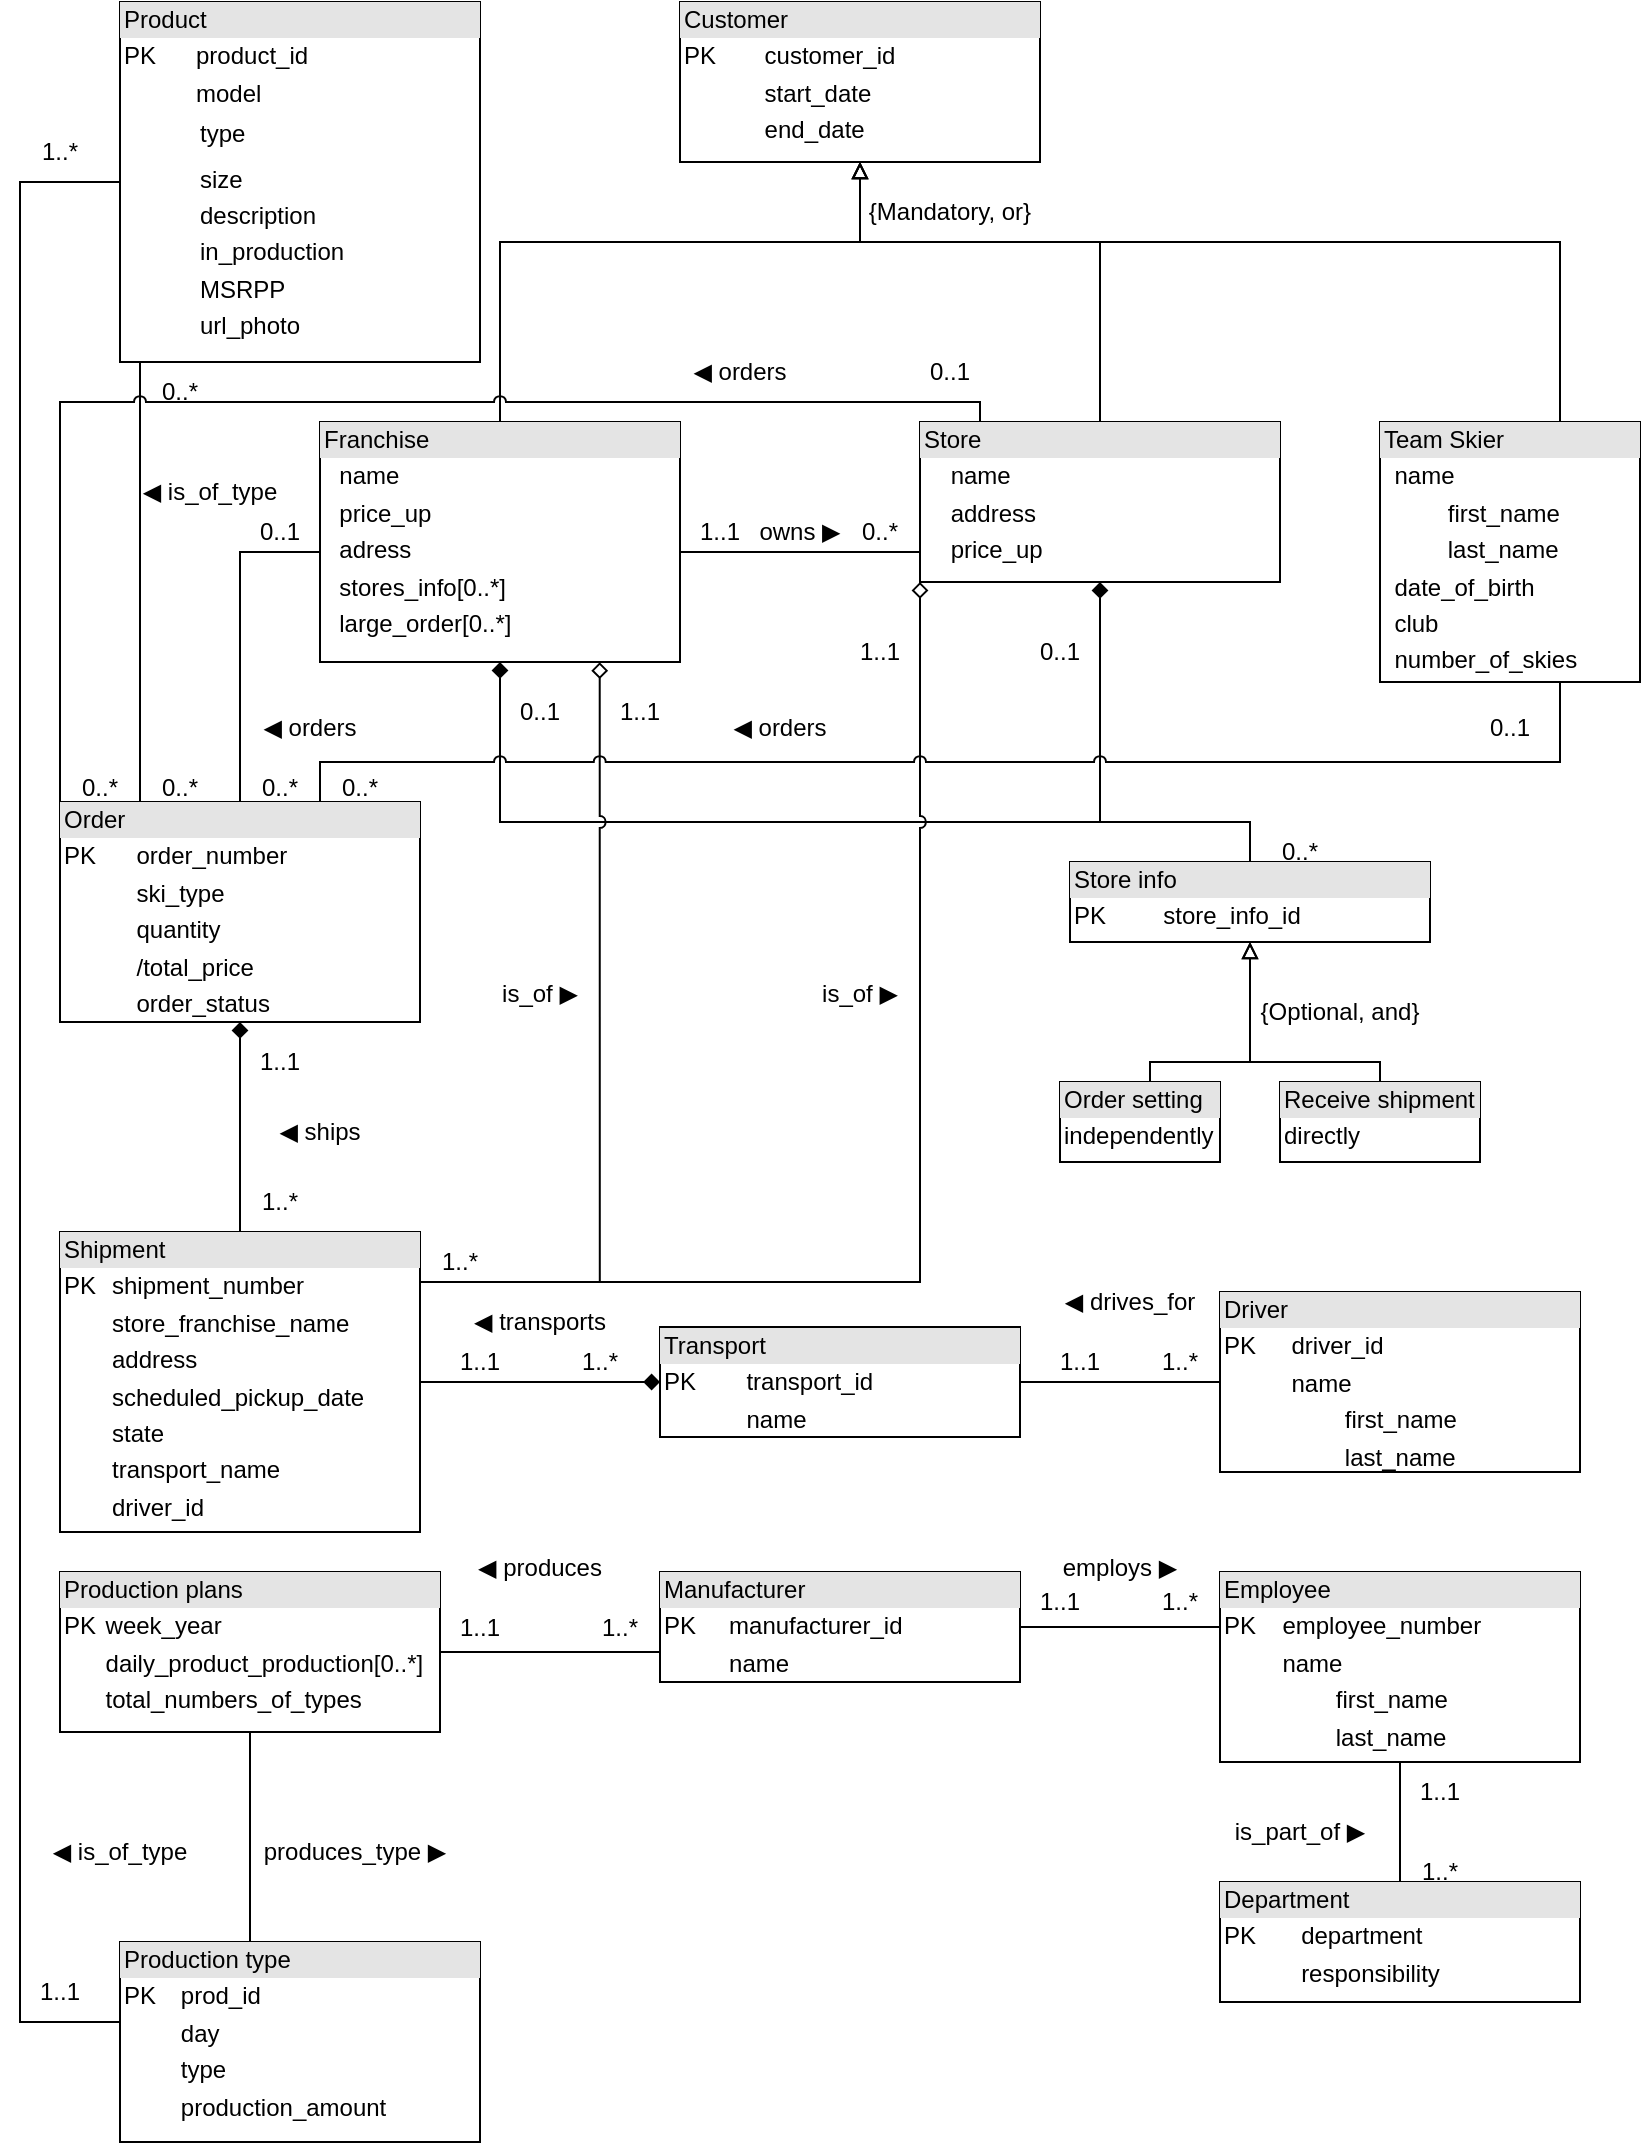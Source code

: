 <mxfile version="17.1.2" type="device"><diagram id="XuJPVXPvNYLSCgahaX6h" name="Page-1"><mxGraphModel dx="1438" dy="1228" grid="1" gridSize="10" guides="1" tooltips="1" connect="1" arrows="1" fold="1" page="1" pageScale="1" pageWidth="850" pageHeight="1100" math="0" shadow="0"><root><mxCell id="0"/><mxCell id="1" parent="0"/><mxCell id="tzd-MACWo4MJ54zIvrPi-25" style="edgeStyle=orthogonalEdgeStyle;rounded=0;orthogonalLoop=1;jettySize=auto;html=1;startArrow=none;startFill=0;endArrow=none;endFill=0;" edge="1" parent="1" source="tzd-MACWo4MJ54zIvrPi-1" target="tzd-MACWo4MJ54zIvrPi-6"><mxGeometry relative="1" as="geometry"><Array as="points"><mxPoint x="70" y="340"/><mxPoint x="70" y="340"/></Array></mxGeometry></mxCell><mxCell id="tzd-MACWo4MJ54zIvrPi-1" value="&lt;div style=&quot;box-sizing: border-box ; width: 100% ; background: #e4e4e4 ; padding: 2px&quot;&gt;Product&lt;/div&gt;&lt;table style=&quot;width: 100% ; font-size: 1em&quot; cellspacing=&quot;0&quot; cellpadding=&quot;2&quot;&gt;&lt;tbody&gt;&lt;tr&gt;&lt;td&gt;PK&lt;/td&gt;&lt;td&gt;product_id&lt;/td&gt;&lt;/tr&gt;&lt;tr&gt;&lt;td&gt;&lt;br&gt;&lt;/td&gt;&lt;td&gt;model&lt;br&gt;&lt;/td&gt;&lt;/tr&gt;&lt;tr&gt;&lt;td&gt;&lt;br&gt;&lt;/td&gt;&lt;td&gt;&lt;table cellspacing=&quot;0&quot; cellpadding=&quot;2&quot;&gt;&lt;tbody&gt;&lt;tr&gt;&lt;td&gt;type&lt;br&gt;&lt;/td&gt;&lt;/tr&gt;&lt;/tbody&gt;&lt;/table&gt;&lt;/td&gt;&lt;/tr&gt;&lt;tr&gt;&lt;td&gt;&lt;br&gt;&lt;/td&gt;&lt;td&gt;&lt;table cellspacing=&quot;0&quot; cellpadding=&quot;2&quot;&gt;&lt;tbody&gt;&lt;tr&gt;&lt;td&gt;size&lt;br&gt;&lt;/td&gt;&lt;/tr&gt;&lt;tr&gt;&lt;td&gt;description&lt;br&gt;&lt;/td&gt;&lt;/tr&gt;&lt;tr&gt;&lt;td&gt;in_production&lt;br&gt;&lt;/td&gt;&lt;/tr&gt;&lt;tr&gt;&lt;td&gt;MSRPP&lt;br&gt;&lt;/td&gt;&lt;/tr&gt;&lt;tr&gt;&lt;td&gt;url_photo&lt;br&gt;&lt;/td&gt;&lt;/tr&gt;&lt;tr&gt;&lt;td&gt;&lt;br&gt;&lt;/td&gt;&lt;/tr&gt;&lt;tr&gt;&lt;td&gt;&lt;br&gt;&lt;/td&gt;&lt;/tr&gt;&lt;tr&gt;&lt;td&gt;&lt;br&gt;&lt;/td&gt;&lt;/tr&gt;&lt;/tbody&gt;&lt;/table&gt;&lt;/td&gt;&lt;/tr&gt;&lt;/tbody&gt;&lt;/table&gt;" style="verticalAlign=top;align=left;overflow=fill;html=1;" vertex="1" parent="1"><mxGeometry x="60" width="180" height="180" as="geometry"/></mxCell><mxCell id="tzd-MACWo4MJ54zIvrPi-7" style="edgeStyle=orthogonalEdgeStyle;rounded=0;orthogonalLoop=1;jettySize=auto;html=1;endArrow=none;endFill=0;startArrow=block;startFill=0;exitX=0.5;exitY=1;exitDx=0;exitDy=0;" edge="1" parent="1" source="tzd-MACWo4MJ54zIvrPi-2" target="tzd-MACWo4MJ54zIvrPi-3"><mxGeometry relative="1" as="geometry"><Array as="points"><mxPoint x="430" y="120"/><mxPoint x="250" y="120"/></Array></mxGeometry></mxCell><mxCell id="tzd-MACWo4MJ54zIvrPi-10" style="edgeStyle=orthogonalEdgeStyle;rounded=0;orthogonalLoop=1;jettySize=auto;html=1;entryX=0.5;entryY=0;entryDx=0;entryDy=0;startArrow=block;startFill=0;endArrow=none;endFill=0;" edge="1" parent="1" source="tzd-MACWo4MJ54zIvrPi-2" target="tzd-MACWo4MJ54zIvrPi-4"><mxGeometry relative="1" as="geometry"><Array as="points"><mxPoint x="430" y="120"/><mxPoint x="550" y="120"/></Array></mxGeometry></mxCell><mxCell id="tzd-MACWo4MJ54zIvrPi-11" style="edgeStyle=orthogonalEdgeStyle;rounded=0;orthogonalLoop=1;jettySize=auto;html=1;startArrow=block;startFill=0;endArrow=none;endFill=0;" edge="1" parent="1" source="tzd-MACWo4MJ54zIvrPi-2" target="tzd-MACWo4MJ54zIvrPi-5"><mxGeometry relative="1" as="geometry"><Array as="points"><mxPoint x="430" y="120"/><mxPoint x="780" y="120"/></Array></mxGeometry></mxCell><mxCell id="tzd-MACWo4MJ54zIvrPi-2" value="&lt;div style=&quot;box-sizing: border-box ; width: 100% ; background: #e4e4e4 ; padding: 2px&quot;&gt;Customer&lt;br&gt;&lt;/div&gt;&lt;table style=&quot;width: 100% ; font-size: 1em&quot; cellspacing=&quot;0&quot; cellpadding=&quot;2&quot;&gt;&lt;tbody&gt;&lt;tr&gt;&lt;td&gt;PK&lt;/td&gt;&lt;td&gt;customer_id&lt;/td&gt;&lt;/tr&gt;&lt;tr&gt;&lt;td&gt;&lt;br&gt;&lt;/td&gt;&lt;td&gt;start_date&lt;br&gt;&lt;/td&gt;&lt;/tr&gt;&lt;tr&gt;&lt;td&gt;&lt;br&gt;&lt;/td&gt;&lt;td&gt;end_date&lt;br&gt;&lt;/td&gt;&lt;/tr&gt;&lt;tr&gt;&lt;td&gt;&lt;br&gt;&lt;/td&gt;&lt;td&gt;&lt;br&gt;&lt;/td&gt;&lt;/tr&gt;&lt;tr&gt;&lt;td&gt;&lt;br&gt;&lt;/td&gt;&lt;td&gt;&lt;br&gt;&lt;/td&gt;&lt;/tr&gt;&lt;tr&gt;&lt;td&gt;&lt;br&gt;&lt;/td&gt;&lt;td&gt;&lt;br&gt;&lt;/td&gt;&lt;/tr&gt;&lt;/tbody&gt;&lt;/table&gt;" style="verticalAlign=top;align=left;overflow=fill;html=1;" vertex="1" parent="1"><mxGeometry x="340" width="180" height="80" as="geometry"/></mxCell><mxCell id="tzd-MACWo4MJ54zIvrPi-12" style="edgeStyle=orthogonalEdgeStyle;rounded=0;orthogonalLoop=1;jettySize=auto;html=1;startArrow=none;startFill=0;endArrow=none;endFill=0;" edge="1" parent="1" source="tzd-MACWo4MJ54zIvrPi-3" target="tzd-MACWo4MJ54zIvrPi-4"><mxGeometry relative="1" as="geometry"><Array as="points"><mxPoint x="430" y="275"/><mxPoint x="430" y="275"/></Array></mxGeometry></mxCell><mxCell id="tzd-MACWo4MJ54zIvrPi-20" style="edgeStyle=orthogonalEdgeStyle;rounded=0;orthogonalLoop=1;jettySize=auto;html=1;startArrow=diamond;startFill=1;endArrow=none;endFill=0;" edge="1" parent="1" source="tzd-MACWo4MJ54zIvrPi-3" target="tzd-MACWo4MJ54zIvrPi-16"><mxGeometry relative="1" as="geometry"><Array as="points"><mxPoint x="250" y="410"/><mxPoint x="625" y="410"/></Array></mxGeometry></mxCell><mxCell id="tzd-MACWo4MJ54zIvrPi-26" style="edgeStyle=orthogonalEdgeStyle;rounded=0;orthogonalLoop=1;jettySize=auto;html=1;startArrow=none;startFill=0;endArrow=none;endFill=0;" edge="1" parent="1" source="tzd-MACWo4MJ54zIvrPi-3" target="tzd-MACWo4MJ54zIvrPi-6"><mxGeometry relative="1" as="geometry"><Array as="points"><mxPoint x="120" y="275"/></Array></mxGeometry></mxCell><mxCell id="tzd-MACWo4MJ54zIvrPi-70" style="edgeStyle=orthogonalEdgeStyle;rounded=0;jumpStyle=arc;orthogonalLoop=1;jettySize=auto;html=1;exitX=0.777;exitY=1.001;exitDx=0;exitDy=0;entryX=1;entryY=0.25;entryDx=0;entryDy=0;startArrow=diamond;startFill=0;endArrow=none;endFill=0;exitPerimeter=0;" edge="1" parent="1" source="tzd-MACWo4MJ54zIvrPi-3" target="tzd-MACWo4MJ54zIvrPi-28"><mxGeometry relative="1" as="geometry"><Array as="points"><mxPoint x="300" y="640"/><mxPoint x="210" y="640"/></Array></mxGeometry></mxCell><mxCell id="tzd-MACWo4MJ54zIvrPi-3" value="&lt;div style=&quot;box-sizing: border-box ; width: 100% ; background: #e4e4e4 ; padding: 2px&quot;&gt;Franchise&lt;/div&gt;&lt;table style=&quot;width: 100% ; font-size: 1em&quot; cellspacing=&quot;0&quot; cellpadding=&quot;2&quot;&gt;&lt;tbody&gt;&lt;tr&gt;&lt;td&gt;&lt;br&gt;&lt;/td&gt;&lt;td&gt;name&lt;/td&gt;&lt;/tr&gt;&lt;tr&gt;&lt;td&gt;&lt;br&gt;&lt;/td&gt;&lt;td&gt;price_up&lt;/td&gt;&lt;/tr&gt;&lt;tr&gt;&lt;td&gt;&lt;br&gt;&lt;/td&gt;&lt;td&gt;adress&lt;br&gt;&lt;/td&gt;&lt;/tr&gt;&lt;tr&gt;&lt;td&gt;&lt;br&gt;&lt;/td&gt;&lt;td&gt;stores_info[0..*]&lt;br&gt;&lt;/td&gt;&lt;/tr&gt;&lt;tr&gt;&lt;td&gt;&lt;br&gt;&lt;/td&gt;&lt;td&gt;large_order[0..*]&lt;br&gt;&lt;/td&gt;&lt;/tr&gt;&lt;/tbody&gt;&lt;/table&gt;" style="verticalAlign=top;align=left;overflow=fill;html=1;" vertex="1" parent="1"><mxGeometry x="160" y="210" width="180" height="120" as="geometry"/></mxCell><mxCell id="tzd-MACWo4MJ54zIvrPi-17" style="edgeStyle=orthogonalEdgeStyle;rounded=0;orthogonalLoop=1;jettySize=auto;html=1;startArrow=diamond;startFill=1;endArrow=none;endFill=0;" edge="1" parent="1" source="tzd-MACWo4MJ54zIvrPi-4" target="tzd-MACWo4MJ54zIvrPi-16"><mxGeometry relative="1" as="geometry"><Array as="points"><mxPoint x="550" y="410"/><mxPoint x="625" y="410"/></Array></mxGeometry></mxCell><mxCell id="tzd-MACWo4MJ54zIvrPi-69" style="edgeStyle=orthogonalEdgeStyle;rounded=0;jumpStyle=arc;orthogonalLoop=1;jettySize=auto;html=1;exitX=0;exitY=1;exitDx=0;exitDy=0;startArrow=diamond;startFill=0;endArrow=none;endFill=0;" edge="1" parent="1" source="tzd-MACWo4MJ54zIvrPi-4" target="tzd-MACWo4MJ54zIvrPi-28"><mxGeometry relative="1" as="geometry"><mxPoint x="220" y="630" as="targetPoint"/><Array as="points"><mxPoint x="460" y="640"/></Array></mxGeometry></mxCell><mxCell id="tzd-MACWo4MJ54zIvrPi-96" style="edgeStyle=orthogonalEdgeStyle;rounded=0;jumpStyle=arc;orthogonalLoop=1;jettySize=auto;html=1;entryX=0;entryY=0;entryDx=0;entryDy=0;startArrow=none;startFill=0;endArrow=none;endFill=0;" edge="1" parent="1" source="tzd-MACWo4MJ54zIvrPi-4" target="tzd-MACWo4MJ54zIvrPi-6"><mxGeometry relative="1" as="geometry"><Array as="points"><mxPoint x="490" y="200"/><mxPoint x="30" y="200"/></Array></mxGeometry></mxCell><mxCell id="tzd-MACWo4MJ54zIvrPi-4" value="&lt;div style=&quot;box-sizing: border-box ; width: 100% ; background: #e4e4e4 ; padding: 2px&quot;&gt;Store&lt;/div&gt;&lt;table style=&quot;width: 100% ; font-size: 1em&quot; cellspacing=&quot;0&quot; cellpadding=&quot;2&quot;&gt;&lt;tbody&gt;&lt;tr&gt;&lt;td&gt;&lt;br&gt;&lt;/td&gt;&lt;td&gt;name&lt;br&gt;&lt;/td&gt;&lt;/tr&gt;&lt;tr&gt;&lt;td&gt;&lt;br&gt;&lt;/td&gt;&lt;td&gt;address&lt;/td&gt;&lt;/tr&gt;&lt;tr&gt;&lt;td&gt;&lt;br&gt;&lt;/td&gt;&lt;td&gt;price_up&lt;/td&gt;&lt;/tr&gt;&lt;/tbody&gt;&lt;/table&gt;" style="verticalAlign=top;align=left;overflow=fill;html=1;" vertex="1" parent="1"><mxGeometry x="460" y="210" width="180" height="80" as="geometry"/></mxCell><mxCell id="tzd-MACWo4MJ54zIvrPi-54" style="edgeStyle=orthogonalEdgeStyle;rounded=0;orthogonalLoop=1;jettySize=auto;html=1;startArrow=none;startFill=0;endArrow=none;endFill=0;jumpStyle=arc;" edge="1" parent="1" source="tzd-MACWo4MJ54zIvrPi-5" target="tzd-MACWo4MJ54zIvrPi-6"><mxGeometry relative="1" as="geometry"><Array as="points"><mxPoint x="780" y="380"/><mxPoint x="160" y="380"/></Array></mxGeometry></mxCell><mxCell id="tzd-MACWo4MJ54zIvrPi-5" value="&lt;div style=&quot;box-sizing: border-box ; width: 100% ; background: #e4e4e4 ; padding: 2px&quot;&gt;Team Skier&lt;br&gt;&lt;/div&gt;&lt;table style=&quot;width: 100% ; font-size: 1em&quot; cellspacing=&quot;0&quot; cellpadding=&quot;2&quot;&gt;&lt;tbody&gt;&lt;tr&gt;&lt;td&gt;&lt;br&gt;&lt;/td&gt;&lt;td&gt;name&lt;/td&gt;&lt;/tr&gt;&lt;tr&gt;&lt;td&gt;&lt;br&gt;&lt;/td&gt;&lt;td&gt;&lt;span style=&quot;white-space: pre&quot;&gt;&#9;&lt;/span&gt;first_name&lt;br&gt;&lt;/td&gt;&lt;/tr&gt;&lt;tr&gt;&lt;td&gt;&lt;br&gt;&lt;/td&gt;&lt;td&gt;&lt;span style=&quot;white-space: pre&quot;&gt;&#9;&lt;/span&gt;last_name&lt;br&gt;&lt;/td&gt;&lt;/tr&gt;&lt;tr&gt;&lt;td&gt;&lt;br&gt;&lt;/td&gt;&lt;td&gt;date_of_birth&lt;/td&gt;&lt;/tr&gt;&lt;tr&gt;&lt;td&gt;&lt;br&gt;&lt;/td&gt;&lt;td&gt;club&lt;br&gt;&lt;/td&gt;&lt;/tr&gt;&lt;tr&gt;&lt;td&gt;&lt;br&gt;&lt;/td&gt;&lt;td&gt;number_of_skies&lt;br&gt;&lt;/td&gt;&lt;/tr&gt;&lt;/tbody&gt;&lt;/table&gt;" style="verticalAlign=top;align=left;overflow=fill;html=1;" vertex="1" parent="1"><mxGeometry x="690" y="210" width="130" height="130" as="geometry"/></mxCell><mxCell id="tzd-MACWo4MJ54zIvrPi-71" style="edgeStyle=orthogonalEdgeStyle;rounded=0;jumpStyle=arc;orthogonalLoop=1;jettySize=auto;html=1;startArrow=diamond;startFill=1;endArrow=none;endFill=0;" edge="1" parent="1" source="tzd-MACWo4MJ54zIvrPi-6" target="tzd-MACWo4MJ54zIvrPi-28"><mxGeometry relative="1" as="geometry"/></mxCell><mxCell id="tzd-MACWo4MJ54zIvrPi-6" value="&lt;div style=&quot;box-sizing: border-box ; width: 100% ; background: #e4e4e4 ; padding: 2px&quot;&gt;Order&lt;/div&gt;&lt;table style=&quot;width: 100% ; font-size: 1em&quot; cellspacing=&quot;0&quot; cellpadding=&quot;2&quot;&gt;&lt;tbody&gt;&lt;tr&gt;&lt;td&gt;PK&lt;/td&gt;&lt;td&gt;order_number&lt;/td&gt;&lt;/tr&gt;&lt;tr&gt;&lt;td&gt;&lt;br&gt;&lt;/td&gt;&lt;td&gt;ski_type&lt;/td&gt;&lt;/tr&gt;&lt;tr&gt;&lt;td&gt;&lt;br&gt;&lt;/td&gt;&lt;td&gt;quantity&lt;/td&gt;&lt;/tr&gt;&lt;tr&gt;&lt;td&gt;&lt;br&gt;&lt;/td&gt;&lt;td&gt;/total_price&lt;/td&gt;&lt;/tr&gt;&lt;tr&gt;&lt;td&gt;&lt;br&gt;&lt;/td&gt;&lt;td&gt;order_status&lt;br&gt;&lt;/td&gt;&lt;/tr&gt;&lt;tr&gt;&lt;td&gt;&lt;br&gt;&lt;/td&gt;&lt;td&gt;&lt;br&gt;&lt;/td&gt;&lt;/tr&gt;&lt;tr&gt;&lt;td&gt;&lt;br&gt;&lt;/td&gt;&lt;td&gt;&lt;br&gt;&lt;/td&gt;&lt;/tr&gt;&lt;tr&gt;&lt;td&gt;&lt;br&gt;&lt;/td&gt;&lt;td&gt;&lt;br&gt;&lt;/td&gt;&lt;/tr&gt;&lt;/tbody&gt;&lt;/table&gt;" style="verticalAlign=top;align=left;overflow=fill;html=1;" vertex="1" parent="1"><mxGeometry x="30" y="400" width="180" height="110" as="geometry"/></mxCell><mxCell id="tzd-MACWo4MJ54zIvrPi-8" value="produces_type ▶" style="text;html=1;strokeColor=none;fillColor=none;align=center;verticalAlign=middle;whiteSpace=wrap;rounded=0;" vertex="1" parent="1"><mxGeometry x="125" y="910" width="105" height="30" as="geometry"/></mxCell><mxCell id="tzd-MACWo4MJ54zIvrPi-13" value="&lt;div&gt;1..1&lt;/div&gt;" style="text;html=1;strokeColor=none;fillColor=none;align=center;verticalAlign=middle;whiteSpace=wrap;rounded=0;" vertex="1" parent="1"><mxGeometry x="330" y="250" width="60" height="30" as="geometry"/></mxCell><mxCell id="tzd-MACWo4MJ54zIvrPi-14" value="&lt;div&gt;0..*&lt;/div&gt;" style="text;html=1;strokeColor=none;fillColor=none;align=center;verticalAlign=middle;whiteSpace=wrap;rounded=0;" vertex="1" parent="1"><mxGeometry x="410" y="250" width="60" height="30" as="geometry"/></mxCell><mxCell id="tzd-MACWo4MJ54zIvrPi-21" style="edgeStyle=orthogonalEdgeStyle;rounded=0;orthogonalLoop=1;jettySize=auto;html=1;startArrow=block;startFill=0;endArrow=none;endFill=0;" edge="1" parent="1" source="tzd-MACWo4MJ54zIvrPi-16" target="tzd-MACWo4MJ54zIvrPi-18"><mxGeometry relative="1" as="geometry"><Array as="points"><mxPoint x="625" y="530"/><mxPoint x="575" y="530"/></Array></mxGeometry></mxCell><mxCell id="tzd-MACWo4MJ54zIvrPi-22" style="edgeStyle=orthogonalEdgeStyle;rounded=0;orthogonalLoop=1;jettySize=auto;html=1;startArrow=block;startFill=0;endArrow=none;endFill=0;" edge="1" parent="1" source="tzd-MACWo4MJ54zIvrPi-16" target="tzd-MACWo4MJ54zIvrPi-19"><mxGeometry relative="1" as="geometry"><Array as="points"><mxPoint x="625" y="530"/><mxPoint x="690" y="530"/></Array></mxGeometry></mxCell><mxCell id="tzd-MACWo4MJ54zIvrPi-16" value="&lt;div style=&quot;box-sizing: border-box ; width: 100% ; background: #e4e4e4 ; padding: 2px&quot;&gt;Store info&lt;br&gt;&lt;/div&gt;&lt;table style=&quot;width: 100% ; font-size: 1em&quot; cellspacing=&quot;0&quot; cellpadding=&quot;2&quot;&gt;&lt;tbody&gt;&lt;tr&gt;&lt;td&gt;PK&lt;br&gt;&lt;/td&gt;&lt;td&gt;&lt;br&gt;&lt;/td&gt;&lt;td&gt;store_info_id&lt;br&gt;&lt;/td&gt;&lt;/tr&gt;&lt;tr&gt;&lt;td&gt;&lt;br&gt;&lt;/td&gt;&lt;td&gt;&lt;br&gt;&lt;/td&gt;&lt;td&gt;&lt;br&gt;&lt;/td&gt;&lt;/tr&gt;&lt;/tbody&gt;&lt;/table&gt;" style="verticalAlign=top;align=left;overflow=fill;html=1;" vertex="1" parent="1"><mxGeometry x="535" y="430" width="180" height="40" as="geometry"/></mxCell><mxCell id="tzd-MACWo4MJ54zIvrPi-18" value="&lt;div style=&quot;box-sizing: border-box ; width: 100% ; background: #e4e4e4 ; padding: 2px&quot;&gt;Order setting&lt;br&gt;&lt;/div&gt;&lt;table style=&quot;width: 100% ; font-size: 1em&quot; cellspacing=&quot;0&quot; cellpadding=&quot;2&quot;&gt;&lt;tbody&gt;&lt;tr&gt;&lt;td&gt;independently&lt;/td&gt;&lt;td&gt;&lt;br&gt;&lt;/td&gt;&lt;/tr&gt;&lt;tr&gt;&lt;td&gt;&lt;br&gt;&lt;/td&gt;&lt;td&gt;&lt;br&gt;&lt;/td&gt;&lt;/tr&gt;&lt;tr&gt;&lt;td&gt;&lt;br&gt;&lt;/td&gt;&lt;td&gt;&lt;br&gt;&lt;/td&gt;&lt;/tr&gt;&lt;/tbody&gt;&lt;/table&gt;" style="verticalAlign=top;align=left;overflow=fill;html=1;" vertex="1" parent="1"><mxGeometry x="530" y="540" width="80" height="40" as="geometry"/></mxCell><mxCell id="tzd-MACWo4MJ54zIvrPi-19" value="&lt;div style=&quot;box-sizing: border-box ; width: 100% ; background: #e4e4e4 ; padding: 2px&quot;&gt;Receive shipment&lt;br&gt;&lt;/div&gt;&lt;table style=&quot;width: 100% ; font-size: 1em&quot; cellspacing=&quot;0&quot; cellpadding=&quot;2&quot;&gt;&lt;tbody&gt;&lt;tr&gt;&lt;td&gt;directly&lt;br&gt;&lt;/td&gt;&lt;td&gt;&lt;br&gt;&lt;/td&gt;&lt;/tr&gt;&lt;tr&gt;&lt;td&gt;&lt;br&gt;&lt;/td&gt;&lt;td&gt;&lt;br&gt;&lt;/td&gt;&lt;/tr&gt;&lt;tr&gt;&lt;td&gt;&lt;br&gt;&lt;/td&gt;&lt;td&gt;&lt;br&gt;&lt;/td&gt;&lt;/tr&gt;&lt;/tbody&gt;&lt;/table&gt;" style="verticalAlign=top;align=left;overflow=fill;html=1;" vertex="1" parent="1"><mxGeometry x="640" y="540" width="100" height="40" as="geometry"/></mxCell><mxCell id="tzd-MACWo4MJ54zIvrPi-23" value="{Mandatory, or}" style="text;html=1;strokeColor=none;fillColor=none;align=center;verticalAlign=middle;whiteSpace=wrap;rounded=0;" vertex="1" parent="1"><mxGeometry x="430" y="90" width="90" height="30" as="geometry"/></mxCell><mxCell id="tzd-MACWo4MJ54zIvrPi-24" value="{Optional, and}" style="text;html=1;strokeColor=none;fillColor=none;align=center;verticalAlign=middle;whiteSpace=wrap;rounded=0;" vertex="1" parent="1"><mxGeometry x="625" y="490" width="90" height="30" as="geometry"/></mxCell><mxCell id="tzd-MACWo4MJ54zIvrPi-30" style="edgeStyle=orthogonalEdgeStyle;rounded=0;orthogonalLoop=1;jettySize=auto;html=1;startArrow=none;startFill=0;endArrow=diamond;endFill=1;" edge="1" parent="1" source="tzd-MACWo4MJ54zIvrPi-28" target="tzd-MACWo4MJ54zIvrPi-29"><mxGeometry relative="1" as="geometry"/></mxCell><mxCell id="tzd-MACWo4MJ54zIvrPi-28" value="&lt;div style=&quot;box-sizing: border-box ; width: 100% ; background: #e4e4e4 ; padding: 2px&quot;&gt;Shipment&lt;/div&gt;&lt;table style=&quot;width: 100% ; font-size: 1em&quot; cellspacing=&quot;0&quot; cellpadding=&quot;2&quot;&gt;&lt;tbody&gt;&lt;tr&gt;&lt;td&gt;PK&lt;/td&gt;&lt;td&gt;shipment_number&lt;/td&gt;&lt;/tr&gt;&lt;tr&gt;&lt;td&gt;&lt;br&gt;&lt;/td&gt;&lt;td&gt;store_franchise_name&lt;/td&gt;&lt;/tr&gt;&lt;tr&gt;&lt;td&gt;&lt;br&gt;&lt;/td&gt;&lt;td&gt;address&lt;/td&gt;&lt;/tr&gt;&lt;tr&gt;&lt;td&gt;&lt;br&gt;&lt;/td&gt;&lt;td&gt;scheduled_pickup_date&lt;br&gt;&lt;/td&gt;&lt;/tr&gt;&lt;tr&gt;&lt;td&gt;&lt;br&gt;&lt;/td&gt;&lt;td&gt;state&lt;br&gt;&lt;/td&gt;&lt;/tr&gt;&lt;tr&gt;&lt;td&gt;&lt;br&gt;&lt;/td&gt;&lt;td&gt;transport_name&lt;br&gt;&lt;/td&gt;&lt;/tr&gt;&lt;tr&gt;&lt;td&gt;&lt;br&gt;&lt;/td&gt;&lt;td&gt;driver_id&lt;br&gt;&lt;/td&gt;&lt;/tr&gt;&lt;/tbody&gt;&lt;/table&gt;" style="verticalAlign=top;align=left;overflow=fill;html=1;" vertex="1" parent="1"><mxGeometry x="30" y="615" width="180" height="150" as="geometry"/></mxCell><mxCell id="tzd-MACWo4MJ54zIvrPi-33" style="edgeStyle=orthogonalEdgeStyle;rounded=0;orthogonalLoop=1;jettySize=auto;html=1;startArrow=none;startFill=0;endArrow=none;endFill=0;" edge="1" parent="1" source="tzd-MACWo4MJ54zIvrPi-29" target="tzd-MACWo4MJ54zIvrPi-31"><mxGeometry relative="1" as="geometry"><Array as="points"><mxPoint x="610" y="690"/><mxPoint x="610" y="690"/></Array></mxGeometry></mxCell><mxCell id="tzd-MACWo4MJ54zIvrPi-29" value="&lt;div style=&quot;box-sizing: border-box ; width: 100% ; background: #e4e4e4 ; padding: 2px&quot;&gt;Transport&lt;/div&gt;&lt;table style=&quot;width: 100% ; font-size: 1em&quot; cellspacing=&quot;0&quot; cellpadding=&quot;2&quot;&gt;&lt;tbody&gt;&lt;tr&gt;&lt;td&gt;PK&lt;/td&gt;&lt;td&gt;transport_id&lt;/td&gt;&lt;/tr&gt;&lt;tr&gt;&lt;td&gt;&lt;br&gt;&lt;/td&gt;&lt;td&gt;name&lt;br&gt;&lt;/td&gt;&lt;/tr&gt;&lt;tr&gt;&lt;td&gt;&lt;br&gt;&lt;/td&gt;&lt;td&gt;&lt;br&gt;&lt;/td&gt;&lt;/tr&gt;&lt;/tbody&gt;&lt;/table&gt;" style="verticalAlign=top;align=left;overflow=fill;html=1;" vertex="1" parent="1"><mxGeometry x="330" y="662.5" width="180" height="55" as="geometry"/></mxCell><mxCell id="tzd-MACWo4MJ54zIvrPi-31" value="&lt;div style=&quot;box-sizing: border-box ; width: 100% ; background: #e4e4e4 ; padding: 2px&quot;&gt;Driver&lt;/div&gt;&lt;table style=&quot;width: 100% ; font-size: 1em&quot; cellspacing=&quot;0&quot; cellpadding=&quot;2&quot;&gt;&lt;tbody&gt;&lt;tr&gt;&lt;td&gt;PK&lt;/td&gt;&lt;td&gt;driver_id&lt;/td&gt;&lt;/tr&gt;&lt;tr&gt;&lt;td&gt;&lt;br&gt;&lt;/td&gt;&lt;td&gt;name&lt;/td&gt;&lt;/tr&gt;&lt;tr&gt;&lt;td&gt;&lt;br&gt;&lt;/td&gt;&lt;td&gt;&lt;span style=&quot;white-space: pre&quot;&gt;&#9;&lt;/span&gt;first_name&lt;br&gt;&lt;/td&gt;&lt;/tr&gt;&lt;tr&gt;&lt;td&gt;&lt;br&gt;&lt;/td&gt;&lt;td&gt;&lt;span style=&quot;white-space: pre&quot;&gt;&#9;&lt;/span&gt;last_name&lt;br&gt;&lt;/td&gt;&lt;/tr&gt;&lt;/tbody&gt;&lt;/table&gt;" style="verticalAlign=top;align=left;overflow=fill;html=1;" vertex="1" parent="1"><mxGeometry x="610" y="645" width="180" height="90" as="geometry"/></mxCell><mxCell id="tzd-MACWo4MJ54zIvrPi-34" value="1..1" style="text;html=1;strokeColor=none;fillColor=none;align=center;verticalAlign=middle;whiteSpace=wrap;rounded=0;" vertex="1" parent="1"><mxGeometry x="510" y="665" width="60" height="30" as="geometry"/></mxCell><mxCell id="tzd-MACWo4MJ54zIvrPi-35" value="&lt;div&gt;1..*&lt;/div&gt;" style="text;html=1;strokeColor=none;fillColor=none;align=center;verticalAlign=middle;whiteSpace=wrap;rounded=0;" vertex="1" parent="1"><mxGeometry x="560" y="665" width="60" height="30" as="geometry"/></mxCell><mxCell id="tzd-MACWo4MJ54zIvrPi-36" value="1..1" style="text;html=1;strokeColor=none;fillColor=none;align=center;verticalAlign=middle;whiteSpace=wrap;rounded=0;" vertex="1" parent="1"><mxGeometry x="210" y="665" width="60" height="30" as="geometry"/></mxCell><mxCell id="tzd-MACWo4MJ54zIvrPi-37" value="1..*" style="text;html=1;strokeColor=none;fillColor=none;align=center;verticalAlign=middle;whiteSpace=wrap;rounded=0;" vertex="1" parent="1"><mxGeometry x="270" y="665" width="60" height="30" as="geometry"/></mxCell><mxCell id="tzd-MACWo4MJ54zIvrPi-78" style="edgeStyle=orthogonalEdgeStyle;rounded=0;jumpStyle=arc;orthogonalLoop=1;jettySize=auto;html=1;startArrow=none;startFill=0;endArrow=none;endFill=0;" edge="1" parent="1" source="tzd-MACWo4MJ54zIvrPi-39" target="tzd-MACWo4MJ54zIvrPi-40"><mxGeometry relative="1" as="geometry"/></mxCell><mxCell id="tzd-MACWo4MJ54zIvrPi-39" value="&lt;div style=&quot;box-sizing: border-box ; width: 100% ; background: #e4e4e4 ; padding: 2px&quot;&gt;Employee&lt;/div&gt;&lt;table style=&quot;width: 100% ; font-size: 1em&quot; cellspacing=&quot;0&quot; cellpadding=&quot;2&quot;&gt;&lt;tbody&gt;&lt;tr&gt;&lt;td&gt;PK&lt;/td&gt;&lt;td&gt;employee_number&lt;/td&gt;&lt;/tr&gt;&lt;tr&gt;&lt;td&gt;&lt;br&gt;&lt;/td&gt;&lt;td&gt;name&lt;/td&gt;&lt;/tr&gt;&lt;tr&gt;&lt;td&gt;&lt;br&gt;&lt;/td&gt;&lt;td&gt;&lt;span style=&quot;white-space: pre&quot;&gt;&#9;&lt;/span&gt;first_name&lt;br&gt;&lt;/td&gt;&lt;/tr&gt;&lt;tr&gt;&lt;td&gt;&lt;br&gt;&lt;/td&gt;&lt;td&gt;&lt;span style=&quot;white-space: pre&quot;&gt;&#9;&lt;/span&gt;last_name&lt;br&gt;&lt;/td&gt;&lt;/tr&gt;&lt;tr&gt;&lt;td&gt;&lt;br&gt;&lt;/td&gt;&lt;td&gt;&lt;br&gt;&lt;/td&gt;&lt;/tr&gt;&lt;tr&gt;&lt;td&gt;&lt;br&gt;&lt;/td&gt;&lt;td&gt;&lt;br&gt;&lt;/td&gt;&lt;/tr&gt;&lt;tr&gt;&lt;td&gt;&lt;br&gt;&lt;/td&gt;&lt;td&gt;&lt;br&gt;&lt;/td&gt;&lt;/tr&gt;&lt;tr&gt;&lt;td&gt;&lt;br&gt;&lt;/td&gt;&lt;td&gt;&lt;br&gt;&lt;/td&gt;&lt;/tr&gt;&lt;tr&gt;&lt;td&gt;&lt;br&gt;&lt;/td&gt;&lt;td&gt;&lt;br&gt;&lt;/td&gt;&lt;/tr&gt;&lt;/tbody&gt;&lt;/table&gt;" style="verticalAlign=top;align=left;overflow=fill;html=1;" vertex="1" parent="1"><mxGeometry x="610" y="785" width="180" height="95" as="geometry"/></mxCell><mxCell id="tzd-MACWo4MJ54zIvrPi-40" value="&lt;div style=&quot;box-sizing: border-box ; width: 100% ; background: #e4e4e4 ; padding: 2px&quot;&gt;Department&lt;/div&gt;&lt;table style=&quot;width: 100% ; font-size: 1em&quot; cellspacing=&quot;0&quot; cellpadding=&quot;2&quot;&gt;&lt;tbody&gt;&lt;tr&gt;&lt;td&gt;PK&lt;/td&gt;&lt;td&gt;department&lt;/td&gt;&lt;/tr&gt;&lt;tr&gt;&lt;td&gt;&lt;br&gt;&lt;/td&gt;&lt;td&gt;responsibility&lt;/td&gt;&lt;/tr&gt;&lt;tr&gt;&lt;td&gt;&lt;br&gt;&lt;/td&gt;&lt;td&gt;&lt;br&gt;&lt;/td&gt;&lt;/tr&gt;&lt;/tbody&gt;&lt;/table&gt;" style="verticalAlign=top;align=left;overflow=fill;html=1;" vertex="1" parent="1"><mxGeometry x="610" y="940" width="180" height="60" as="geometry"/></mxCell><mxCell id="tzd-MACWo4MJ54zIvrPi-42" value="1..1" style="text;html=1;strokeColor=none;fillColor=none;align=center;verticalAlign=middle;whiteSpace=wrap;rounded=0;" vertex="1" parent="1"><mxGeometry x="500" y="785" width="60" height="30" as="geometry"/></mxCell><mxCell id="tzd-MACWo4MJ54zIvrPi-43" value="1..*" style="text;html=1;strokeColor=none;fillColor=none;align=center;verticalAlign=middle;whiteSpace=wrap;rounded=0;" vertex="1" parent="1"><mxGeometry x="560" y="785" width="60" height="30" as="geometry"/></mxCell><mxCell id="tzd-MACWo4MJ54zIvrPi-77" style="edgeStyle=orthogonalEdgeStyle;rounded=0;jumpStyle=arc;orthogonalLoop=1;jettySize=auto;html=1;startArrow=none;startFill=0;endArrow=none;endFill=0;" edge="1" parent="1" source="tzd-MACWo4MJ54zIvrPi-44" target="tzd-MACWo4MJ54zIvrPi-39"><mxGeometry relative="1" as="geometry"><Array as="points"><mxPoint x="580" y="812"/><mxPoint x="580" y="812"/></Array></mxGeometry></mxCell><mxCell id="tzd-MACWo4MJ54zIvrPi-79" style="edgeStyle=orthogonalEdgeStyle;rounded=0;jumpStyle=arc;orthogonalLoop=1;jettySize=auto;html=1;startArrow=none;startFill=0;endArrow=none;endFill=0;" edge="1" parent="1" source="tzd-MACWo4MJ54zIvrPi-44" target="tzd-MACWo4MJ54zIvrPi-49"><mxGeometry relative="1" as="geometry"><Array as="points"><mxPoint x="300" y="825"/><mxPoint x="300" y="825"/></Array></mxGeometry></mxCell><mxCell id="tzd-MACWo4MJ54zIvrPi-44" value="&lt;div style=&quot;box-sizing: border-box ; width: 100% ; background: #e4e4e4 ; padding: 2px&quot;&gt;Manufacturer&lt;/div&gt;&lt;table style=&quot;width: 100% ; font-size: 1em&quot; cellspacing=&quot;0&quot; cellpadding=&quot;2&quot;&gt;&lt;tbody&gt;&lt;tr&gt;&lt;td&gt;PK&lt;/td&gt;&lt;td&gt;manufacturer_id&lt;/td&gt;&lt;/tr&gt;&lt;tr&gt;&lt;td&gt;&lt;br&gt;&lt;/td&gt;&lt;td&gt;name&lt;/td&gt;&lt;/tr&gt;&lt;tr&gt;&lt;td&gt;&lt;br&gt;&lt;/td&gt;&lt;td&gt;&lt;br&gt;&lt;/td&gt;&lt;/tr&gt;&lt;/tbody&gt;&lt;/table&gt;" style="verticalAlign=top;align=left;overflow=fill;html=1;" vertex="1" parent="1"><mxGeometry x="330" y="785" width="180" height="55" as="geometry"/></mxCell><mxCell id="tzd-MACWo4MJ54zIvrPi-47" value="1..1" style="text;html=1;strokeColor=none;fillColor=none;align=center;verticalAlign=middle;whiteSpace=wrap;rounded=0;" vertex="1" parent="1"><mxGeometry x="210" y="797.5" width="60" height="30" as="geometry"/></mxCell><mxCell id="tzd-MACWo4MJ54zIvrPi-48" value="1..*" style="text;html=1;strokeColor=none;fillColor=none;align=center;verticalAlign=middle;whiteSpace=wrap;rounded=0;" vertex="1" parent="1"><mxGeometry x="280" y="797.5" width="60" height="30" as="geometry"/></mxCell><mxCell id="tzd-MACWo4MJ54zIvrPi-51" style="edgeStyle=orthogonalEdgeStyle;rounded=0;orthogonalLoop=1;jettySize=auto;html=1;startArrow=none;startFill=0;endArrow=none;endFill=0;" edge="1" parent="1" source="tzd-MACWo4MJ54zIvrPi-49" target="tzd-MACWo4MJ54zIvrPi-50"><mxGeometry relative="1" as="geometry"><Array as="points"><mxPoint x="125" y="940"/><mxPoint x="125" y="940"/></Array></mxGeometry></mxCell><mxCell id="tzd-MACWo4MJ54zIvrPi-49" value="&lt;div style=&quot;box-sizing: border-box ; width: 100% ; background: #e4e4e4 ; padding: 2px&quot;&gt;Production plans&lt;br&gt;&lt;/div&gt;&lt;table style=&quot;width: 100% ; font-size: 1em&quot; cellspacing=&quot;0&quot; cellpadding=&quot;2&quot;&gt;&lt;tbody&gt;&lt;tr&gt;&lt;td&gt;PK&lt;/td&gt;&lt;td&gt;week_year&lt;/td&gt;&lt;/tr&gt;&lt;tr&gt;&lt;td&gt;&lt;br&gt;&lt;/td&gt;&lt;td&gt;daily_product_production[0..*]&lt;/td&gt;&lt;/tr&gt;&lt;tr&gt;&lt;td&gt;&lt;br&gt;&lt;/td&gt;&lt;td&gt;total_numbers_of_types&lt;/td&gt;&lt;/tr&gt;&lt;/tbody&gt;&lt;/table&gt;" style="verticalAlign=top;align=left;overflow=fill;html=1;" vertex="1" parent="1"><mxGeometry x="30" y="785" width="190" height="80" as="geometry"/></mxCell><mxCell id="tzd-MACWo4MJ54zIvrPi-76" style="edgeStyle=orthogonalEdgeStyle;rounded=0;jumpStyle=arc;orthogonalLoop=1;jettySize=auto;html=1;startArrow=none;startFill=0;endArrow=none;endFill=0;" edge="1" parent="1" source="tzd-MACWo4MJ54zIvrPi-50" target="tzd-MACWo4MJ54zIvrPi-1"><mxGeometry relative="1" as="geometry"><Array as="points"><mxPoint x="10" y="1010"/><mxPoint x="10" y="90"/></Array></mxGeometry></mxCell><mxCell id="tzd-MACWo4MJ54zIvrPi-50" value="&lt;div style=&quot;box-sizing: border-box ; width: 100% ; background: #e4e4e4 ; padding: 2px&quot;&gt;Production type&lt;br&gt;&lt;/div&gt;&lt;table style=&quot;width: 100% ; font-size: 1em&quot; cellspacing=&quot;0&quot; cellpadding=&quot;2&quot;&gt;&lt;tbody&gt;&lt;tr&gt;&lt;td&gt;PK&lt;/td&gt;&lt;td&gt;prod_id&lt;br&gt;&lt;/td&gt;&lt;/tr&gt;&lt;tr&gt;&lt;td&gt;&lt;br&gt;&lt;/td&gt;&lt;td&gt;day&lt;/td&gt;&lt;/tr&gt;&lt;tr&gt;&lt;td&gt;&lt;br&gt;&lt;/td&gt;&lt;td&gt;type&lt;/td&gt;&lt;/tr&gt;&lt;tr&gt;&lt;td&gt;&lt;br&gt;&lt;/td&gt;&lt;td&gt;production_amount&lt;br&gt;&lt;/td&gt;&lt;/tr&gt;&lt;/tbody&gt;&lt;/table&gt;" style="verticalAlign=top;align=left;overflow=fill;html=1;" vertex="1" parent="1"><mxGeometry x="60" y="970" width="180" height="100" as="geometry"/></mxCell><mxCell id="tzd-MACWo4MJ54zIvrPi-58" value="&lt;div&gt;0..*&lt;/div&gt;" style="text;html=1;strokeColor=none;fillColor=none;align=center;verticalAlign=middle;whiteSpace=wrap;rounded=0;" vertex="1" parent="1"><mxGeometry x="150" y="377.5" width="60" height="30" as="geometry"/></mxCell><mxCell id="tzd-MACWo4MJ54zIvrPi-59" value="&lt;div&gt;0..1&lt;/div&gt;" style="text;html=1;strokeColor=none;fillColor=none;align=center;verticalAlign=middle;whiteSpace=wrap;rounded=0;" vertex="1" parent="1"><mxGeometry x="725" y="347.5" width="60" height="30" as="geometry"/></mxCell><mxCell id="tzd-MACWo4MJ54zIvrPi-61" value="&lt;div&gt;0..1&lt;/div&gt;" style="text;html=1;strokeColor=none;fillColor=none;align=center;verticalAlign=middle;whiteSpace=wrap;rounded=0;" vertex="1" parent="1"><mxGeometry x="240" y="340" width="60" height="30" as="geometry"/></mxCell><mxCell id="tzd-MACWo4MJ54zIvrPi-62" value="&lt;div&gt;0..1&lt;/div&gt;" style="text;html=1;strokeColor=none;fillColor=none;align=center;verticalAlign=middle;whiteSpace=wrap;rounded=0;" vertex="1" parent="1"><mxGeometry x="500" y="310" width="60" height="30" as="geometry"/></mxCell><mxCell id="tzd-MACWo4MJ54zIvrPi-63" value="&lt;div&gt;0..*&lt;/div&gt;" style="text;html=1;strokeColor=none;fillColor=none;align=center;verticalAlign=middle;whiteSpace=wrap;rounded=0;" vertex="1" parent="1"><mxGeometry x="620" y="410" width="60" height="30" as="geometry"/></mxCell><mxCell id="tzd-MACWo4MJ54zIvrPi-64" value="&lt;div&gt;0..1&lt;/div&gt;" style="text;html=1;strokeColor=none;fillColor=none;align=center;verticalAlign=middle;whiteSpace=wrap;rounded=0;" vertex="1" parent="1"><mxGeometry x="110" y="250" width="60" height="30" as="geometry"/></mxCell><mxCell id="tzd-MACWo4MJ54zIvrPi-65" value="&lt;div&gt;0..*&lt;/div&gt;" style="text;html=1;strokeColor=none;fillColor=none;align=center;verticalAlign=middle;whiteSpace=wrap;rounded=0;" vertex="1" parent="1"><mxGeometry x="110" y="377.5" width="60" height="30" as="geometry"/></mxCell><mxCell id="tzd-MACWo4MJ54zIvrPi-66" value="&lt;div&gt;0..*&lt;/div&gt;" style="text;html=1;strokeColor=none;fillColor=none;align=center;verticalAlign=middle;whiteSpace=wrap;rounded=0;" vertex="1" parent="1"><mxGeometry x="60" y="180" width="60" height="30" as="geometry"/></mxCell><mxCell id="tzd-MACWo4MJ54zIvrPi-67" value="&lt;div&gt;0..*&lt;/div&gt;" style="text;html=1;strokeColor=none;fillColor=none;align=center;verticalAlign=middle;whiteSpace=wrap;rounded=0;" vertex="1" parent="1"><mxGeometry x="60" y="377.5" width="60" height="30" as="geometry"/></mxCell><mxCell id="tzd-MACWo4MJ54zIvrPi-74" value="1..1" style="text;html=1;strokeColor=none;fillColor=none;align=center;verticalAlign=middle;whiteSpace=wrap;rounded=0;" vertex="1" parent="1"><mxGeometry x="110" y="515" width="60" height="30" as="geometry"/></mxCell><mxCell id="tzd-MACWo4MJ54zIvrPi-75" value="1..*" style="text;html=1;strokeColor=none;fillColor=none;align=center;verticalAlign=middle;whiteSpace=wrap;rounded=0;" vertex="1" parent="1"><mxGeometry x="110" y="585" width="60" height="30" as="geometry"/></mxCell><mxCell id="tzd-MACWo4MJ54zIvrPi-80" value="1..1" style="text;html=1;strokeColor=none;fillColor=none;align=center;verticalAlign=middle;whiteSpace=wrap;rounded=0;" vertex="1" parent="1"><mxGeometry y="980" width="60" height="30" as="geometry"/></mxCell><mxCell id="tzd-MACWo4MJ54zIvrPi-81" value="1..*" style="text;html=1;strokeColor=none;fillColor=none;align=center;verticalAlign=middle;whiteSpace=wrap;rounded=0;" vertex="1" parent="1"><mxGeometry y="60" width="60" height="30" as="geometry"/></mxCell><mxCell id="tzd-MACWo4MJ54zIvrPi-82" value="1..1" style="text;html=1;strokeColor=none;fillColor=none;align=center;verticalAlign=middle;whiteSpace=wrap;rounded=0;" vertex="1" parent="1"><mxGeometry x="690" y="880" width="60" height="30" as="geometry"/></mxCell><mxCell id="tzd-MACWo4MJ54zIvrPi-83" value="1..*" style="text;html=1;strokeColor=none;fillColor=none;align=center;verticalAlign=middle;whiteSpace=wrap;rounded=0;" vertex="1" parent="1"><mxGeometry x="690" y="920" width="60" height="30" as="geometry"/></mxCell><mxCell id="tzd-MACWo4MJ54zIvrPi-84" value="&lt;div&gt;1..*&lt;/div&gt;" style="text;html=1;strokeColor=none;fillColor=none;align=center;verticalAlign=middle;whiteSpace=wrap;rounded=0;" vertex="1" parent="1"><mxGeometry x="200" y="615" width="60" height="30" as="geometry"/></mxCell><mxCell id="tzd-MACWo4MJ54zIvrPi-85" value="&lt;div&gt;1..1&lt;/div&gt;" style="text;html=1;strokeColor=none;fillColor=none;align=center;verticalAlign=middle;whiteSpace=wrap;rounded=0;" vertex="1" parent="1"><mxGeometry x="410" y="310" width="60" height="30" as="geometry"/></mxCell><mxCell id="tzd-MACWo4MJ54zIvrPi-86" value="&lt;div&gt;1..1&lt;/div&gt;" style="text;html=1;strokeColor=none;fillColor=none;align=center;verticalAlign=middle;whiteSpace=wrap;rounded=0;" vertex="1" parent="1"><mxGeometry x="290" y="340" width="60" height="30" as="geometry"/></mxCell><mxCell id="tzd-MACWo4MJ54zIvrPi-88" value="◀ produces" style="text;html=1;strokeColor=none;fillColor=none;align=center;verticalAlign=middle;whiteSpace=wrap;rounded=0;" vertex="1" parent="1"><mxGeometry x="230" y="767.5" width="80" height="30" as="geometry"/></mxCell><mxCell id="tzd-MACWo4MJ54zIvrPi-89" value="employs ▶ " style="text;html=1;strokeColor=none;fillColor=none;align=center;verticalAlign=middle;whiteSpace=wrap;rounded=0;" vertex="1" parent="1"><mxGeometry x="530" y="767.5" width="60" height="30" as="geometry"/></mxCell><mxCell id="tzd-MACWo4MJ54zIvrPi-90" value="is_part_of ▶ " style="text;html=1;strokeColor=none;fillColor=none;align=center;verticalAlign=middle;whiteSpace=wrap;rounded=0;" vertex="1" parent="1"><mxGeometry x="610" y="900" width="80" height="30" as="geometry"/></mxCell><mxCell id="tzd-MACWo4MJ54zIvrPi-91" value="◀ drives_for " style="text;html=1;strokeColor=none;fillColor=none;align=center;verticalAlign=middle;whiteSpace=wrap;rounded=0;" vertex="1" parent="1"><mxGeometry x="530" y="635" width="70" height="30" as="geometry"/></mxCell><mxCell id="tzd-MACWo4MJ54zIvrPi-92" value="◀ transports" style="text;html=1;strokeColor=none;fillColor=none;align=center;verticalAlign=middle;whiteSpace=wrap;rounded=0;" vertex="1" parent="1"><mxGeometry x="235" y="645" width="70" height="30" as="geometry"/></mxCell><mxCell id="tzd-MACWo4MJ54zIvrPi-93" value="◀ ships" style="text;html=1;strokeColor=none;fillColor=none;align=center;verticalAlign=middle;whiteSpace=wrap;rounded=0;" vertex="1" parent="1"><mxGeometry x="125" y="550" width="70" height="30" as="geometry"/></mxCell><mxCell id="tzd-MACWo4MJ54zIvrPi-94" value="◀ orders" style="text;html=1;strokeColor=none;fillColor=none;align=center;verticalAlign=middle;whiteSpace=wrap;rounded=0;" vertex="1" parent="1"><mxGeometry x="360" y="347.5" width="60" height="30" as="geometry"/></mxCell><mxCell id="tzd-MACWo4MJ54zIvrPi-97" value="owns ▶" style="text;html=1;strokeColor=none;fillColor=none;align=center;verticalAlign=middle;whiteSpace=wrap;rounded=0;" vertex="1" parent="1"><mxGeometry x="370" y="250" width="60" height="30" as="geometry"/></mxCell><mxCell id="tzd-MACWo4MJ54zIvrPi-98" value="&lt;div&gt;0..*&lt;/div&gt;" style="text;html=1;strokeColor=none;fillColor=none;align=center;verticalAlign=middle;whiteSpace=wrap;rounded=0;" vertex="1" parent="1"><mxGeometry x="20" y="377.5" width="60" height="30" as="geometry"/></mxCell><mxCell id="tzd-MACWo4MJ54zIvrPi-99" value="&lt;div&gt;0..1&lt;/div&gt;" style="text;html=1;strokeColor=none;fillColor=none;align=center;verticalAlign=middle;whiteSpace=wrap;rounded=0;" vertex="1" parent="1"><mxGeometry x="445" y="170" width="60" height="30" as="geometry"/></mxCell><mxCell id="tzd-MACWo4MJ54zIvrPi-100" value="◀ orders" style="text;html=1;strokeColor=none;fillColor=none;align=center;verticalAlign=middle;whiteSpace=wrap;rounded=0;" vertex="1" parent="1"><mxGeometry x="340" y="170" width="60" height="30" as="geometry"/></mxCell><mxCell id="tzd-MACWo4MJ54zIvrPi-101" value="◀ is_of_type" style="text;html=1;strokeColor=none;fillColor=none;align=center;verticalAlign=middle;whiteSpace=wrap;rounded=0;" vertex="1" parent="1"><mxGeometry x="70" y="230" width="70" height="30" as="geometry"/></mxCell><mxCell id="tzd-MACWo4MJ54zIvrPi-102" value="◀ orders" style="text;html=1;strokeColor=none;fillColor=none;align=center;verticalAlign=middle;whiteSpace=wrap;rounded=0;" vertex="1" parent="1"><mxGeometry x="125" y="347.5" width="60" height="30" as="geometry"/></mxCell><mxCell id="tzd-MACWo4MJ54zIvrPi-103" value="is_of ▶" style="text;html=1;strokeColor=none;fillColor=none;align=center;verticalAlign=middle;whiteSpace=wrap;rounded=0;" vertex="1" parent="1"><mxGeometry x="400" y="480.5" width="60" height="30" as="geometry"/></mxCell><mxCell id="tzd-MACWo4MJ54zIvrPi-104" value="is_of ▶" style="text;html=1;strokeColor=none;fillColor=none;align=center;verticalAlign=middle;whiteSpace=wrap;rounded=0;" vertex="1" parent="1"><mxGeometry x="240" y="480.5" width="60" height="30" as="geometry"/></mxCell><mxCell id="tzd-MACWo4MJ54zIvrPi-105" value="◀ is_of_type " style="text;html=1;strokeColor=none;fillColor=none;align=center;verticalAlign=middle;whiteSpace=wrap;rounded=0;" vertex="1" parent="1"><mxGeometry x="20" y="910" width="80" height="30" as="geometry"/></mxCell></root></mxGraphModel></diagram></mxfile>